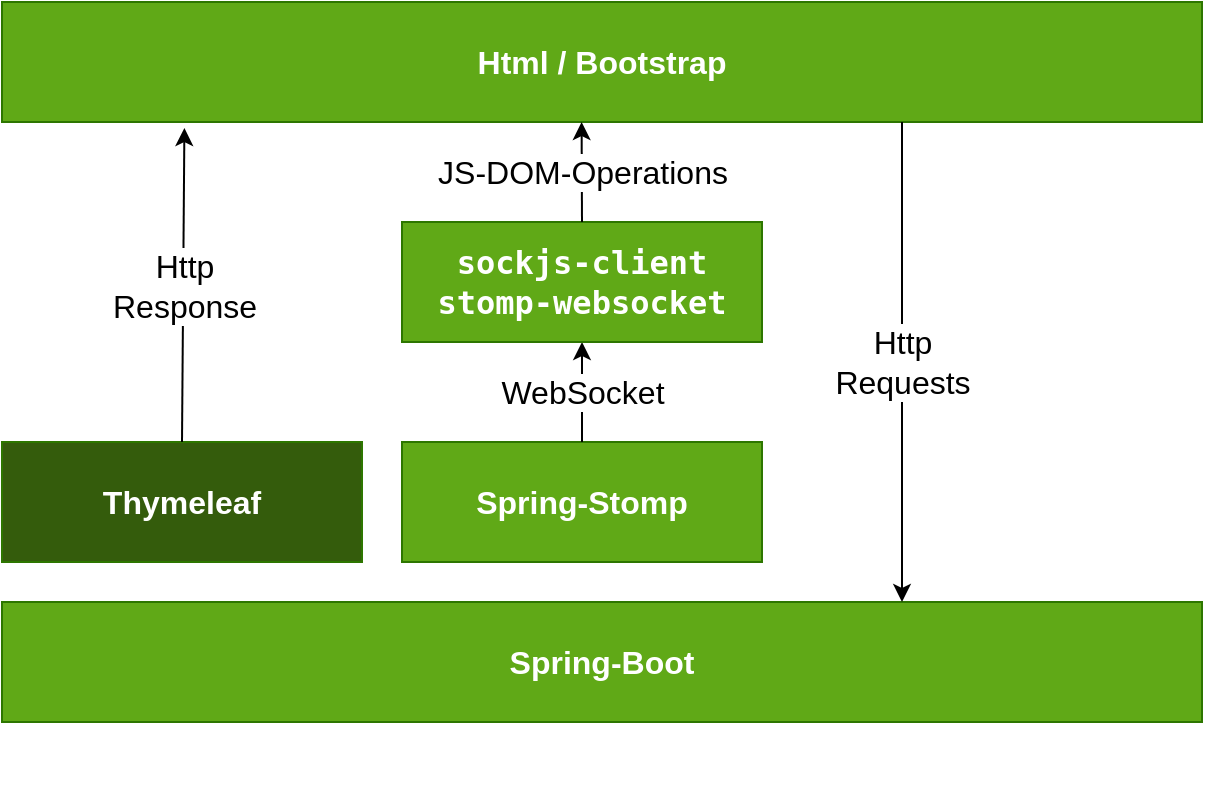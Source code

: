 <mxfile version="10.6.7" type="google"><diagram name="Page-1" id="90a13364-a465-7bf4-72fc-28e22215d7a0"><mxGraphModel dx="840" dy="564" grid="0" gridSize="10" guides="1" tooltips="1" connect="1" arrows="1" fold="1" page="1" pageScale="1.5" pageWidth="1169" pageHeight="826" background="#ffffff" math="0" shadow="0"><root><mxCell id="0" style=";html=1;"/><mxCell id="1" style=";html=1;" parent="0"/><mxCell id="w45_TnXhYNA6tfCGPsDg-3" value="" style="group" vertex="1" connectable="0" parent="1"><mxGeometry x="600" y="400" width="600" height="60" as="geometry"/></mxCell><mxCell id="w45_TnXhYNA6tfCGPsDg-1" value="" style="rounded=0;whiteSpace=wrap;html=1;fillColor=#60a917;strokeColor=#2D7600;fontColor=#ffffff;fontStyle=1" vertex="1" parent="w45_TnXhYNA6tfCGPsDg-3"><mxGeometry width="600" height="60" as="geometry"/></mxCell><mxCell id="w45_TnXhYNA6tfCGPsDg-2" value="Spring-Boot" style="text;html=1;align=center;verticalAlign=middle;whiteSpace=wrap;rounded=0;fontStyle=1;fontColor=#FFFFFF;fontSize=16;" vertex="1" parent="w45_TnXhYNA6tfCGPsDg-3"><mxGeometry y="20" width="600" height="20" as="geometry"/></mxCell><mxCell id="w45_TnXhYNA6tfCGPsDg-5" value="" style="group" vertex="1" connectable="0" parent="1"><mxGeometry x="600" y="320" width="180" height="60" as="geometry"/></mxCell><mxCell id="w45_TnXhYNA6tfCGPsDg-6" value="" style="rounded=0;whiteSpace=wrap;html=1;fillColor=#345C0C;strokeColor=#2D7600;fontColor=#ffffff;fontStyle=1" vertex="1" parent="w45_TnXhYNA6tfCGPsDg-5"><mxGeometry width="180" height="60" as="geometry"/></mxCell><mxCell id="w45_TnXhYNA6tfCGPsDg-7" value="Thymeleaf" style="text;html=1;align=center;verticalAlign=middle;whiteSpace=wrap;rounded=0;fontStyle=1;fontColor=#FFFFFF;fontSize=16;" vertex="1" parent="w45_TnXhYNA6tfCGPsDg-5"><mxGeometry y="20" width="180" height="20" as="geometry"/></mxCell><mxCell id="w45_TnXhYNA6tfCGPsDg-8" value="" style="group" vertex="1" connectable="0" parent="1"><mxGeometry x="800" y="320" width="180" height="60" as="geometry"/></mxCell><mxCell id="w45_TnXhYNA6tfCGPsDg-9" value="" style="rounded=0;whiteSpace=wrap;html=1;fillColor=#60a917;strokeColor=#2D7600;fontColor=#ffffff;fontStyle=1" vertex="1" parent="w45_TnXhYNA6tfCGPsDg-8"><mxGeometry width="180" height="60" as="geometry"/></mxCell><mxCell id="w45_TnXhYNA6tfCGPsDg-10" value="Spring-Stomp" style="text;html=1;align=center;verticalAlign=middle;whiteSpace=wrap;rounded=0;fontStyle=1;fontColor=#FFFFFF;fontSize=16;" vertex="1" parent="w45_TnXhYNA6tfCGPsDg-8"><mxGeometry y="20" width="180" height="20" as="geometry"/></mxCell><mxCell id="w45_TnXhYNA6tfCGPsDg-11" value="" style="group" vertex="1" connectable="0" parent="1"><mxGeometry x="600" y="100" width="600" height="60" as="geometry"/></mxCell><mxCell id="w45_TnXhYNA6tfCGPsDg-12" value="" style="rounded=0;whiteSpace=wrap;html=1;fillColor=#60a917;strokeColor=#2D7600;fontColor=#ffffff;fontStyle=1" vertex="1" parent="w45_TnXhYNA6tfCGPsDg-11"><mxGeometry width="600" height="60" as="geometry"/></mxCell><mxCell id="w45_TnXhYNA6tfCGPsDg-13" value="Html / Bootstrap" style="text;html=1;align=center;verticalAlign=middle;whiteSpace=wrap;rounded=0;fontStyle=1;fontColor=#FFFFFF;fontSize=16;" vertex="1" parent="w45_TnXhYNA6tfCGPsDg-11"><mxGeometry y="20" width="600" height="20" as="geometry"/></mxCell><mxCell id="w45_TnXhYNA6tfCGPsDg-14" value="&lt;font color=&quot;#000000&quot;&gt;WebSocket&lt;/font&gt;" style="endArrow=classic;html=1;fontSize=16;fontColor=#FFFFFF;exitX=0.5;exitY=0;exitDx=0;exitDy=0;entryX=0.5;entryY=1;entryDx=0;entryDy=0;" edge="1" parent="1" source="w45_TnXhYNA6tfCGPsDg-9" target="w45_TnXhYNA6tfCGPsDg-22"><mxGeometry width="50" height="50" relative="1" as="geometry"><mxPoint x="850" y="300" as="sourcePoint"/><mxPoint x="930" y="290" as="targetPoint"/></mxGeometry></mxCell><mxCell id="w45_TnXhYNA6tfCGPsDg-15" value="Text" style="text;html=1;strokeColor=none;fillColor=none;align=center;verticalAlign=middle;whiteSpace=wrap;rounded=0;fontSize=16;fontColor=#FFFFFF;" vertex="1" parent="1"><mxGeometry x="600" y="480" width="40" height="20" as="geometry"/></mxCell><mxCell id="w45_TnXhYNA6tfCGPsDg-21" value="" style="group" vertex="1" connectable="0" parent="1"><mxGeometry x="800" y="210" width="180" height="60" as="geometry"/></mxCell><mxCell id="w45_TnXhYNA6tfCGPsDg-22" value="" style="rounded=0;whiteSpace=wrap;html=1;fillColor=#60a917;strokeColor=#2D7600;fontColor=#ffffff;fontStyle=1" vertex="1" parent="w45_TnXhYNA6tfCGPsDg-21"><mxGeometry width="180" height="60" as="geometry"/></mxCell><mxCell id="w45_TnXhYNA6tfCGPsDg-23" value="&lt;pre id=&quot;code-block-8&quot;&gt;&lt;code&gt;&lt;span&gt;sockjs-client&lt;br/&gt;&lt;/span&gt;&lt;/code&gt;stomp-websocket&lt;/pre&gt;" style="text;html=1;align=center;verticalAlign=middle;whiteSpace=wrap;rounded=0;fontStyle=1;fontColor=#FFFFFF;fontSize=16;" vertex="1" parent="w45_TnXhYNA6tfCGPsDg-21"><mxGeometry y="20" width="180" height="20" as="geometry"/></mxCell><mxCell id="w45_TnXhYNA6tfCGPsDg-24" value="&lt;font color=&quot;#000000&quot;&gt;Http&lt;br&gt;Requests&lt;br&gt;&lt;/font&gt;" style="endArrow=classic;html=1;fontSize=16;fontColor=#FFFFFF;exitX=0.75;exitY=1;exitDx=0;exitDy=0;entryX=0.75;entryY=0;entryDx=0;entryDy=0;" edge="1" parent="1" source="w45_TnXhYNA6tfCGPsDg-12" target="w45_TnXhYNA6tfCGPsDg-1"><mxGeometry width="50" height="50" relative="1" as="geometry"><mxPoint x="600" y="570" as="sourcePoint"/><mxPoint x="650" y="520" as="targetPoint"/></mxGeometry></mxCell><mxCell id="w45_TnXhYNA6tfCGPsDg-25" value="&lt;font color=&quot;#000000&quot;&gt;Http&lt;br&gt;Response&lt;br&gt;&lt;/font&gt;" style="endArrow=classic;html=1;fontSize=16;fontColor=#FFFFFF;exitX=0.5;exitY=0;exitDx=0;exitDy=0;entryX=0.152;entryY=1.05;entryDx=0;entryDy=0;entryPerimeter=0;" edge="1" parent="1" source="w45_TnXhYNA6tfCGPsDg-6" target="w45_TnXhYNA6tfCGPsDg-12"><mxGeometry width="50" height="50" relative="1" as="geometry"><mxPoint x="600" y="570" as="sourcePoint"/><mxPoint x="650" y="520" as="targetPoint"/></mxGeometry></mxCell><mxCell id="w45_TnXhYNA6tfCGPsDg-26" value="&lt;font color=&quot;#000000&quot;&gt;JS-DOM-Operations&lt;/font&gt;" style="endArrow=classic;html=1;fontSize=16;fontColor=#FFFFFF;exitX=0.5;exitY=0;exitDx=0;exitDy=0;entryX=0.483;entryY=1;entryDx=0;entryDy=0;entryPerimeter=0;" edge="1" parent="1" source="w45_TnXhYNA6tfCGPsDg-22" target="w45_TnXhYNA6tfCGPsDg-12"><mxGeometry width="50" height="50" relative="1" as="geometry"><mxPoint x="860" y="190" as="sourcePoint"/><mxPoint x="650" y="520" as="targetPoint"/></mxGeometry></mxCell></root></mxGraphModel></diagram></mxfile>